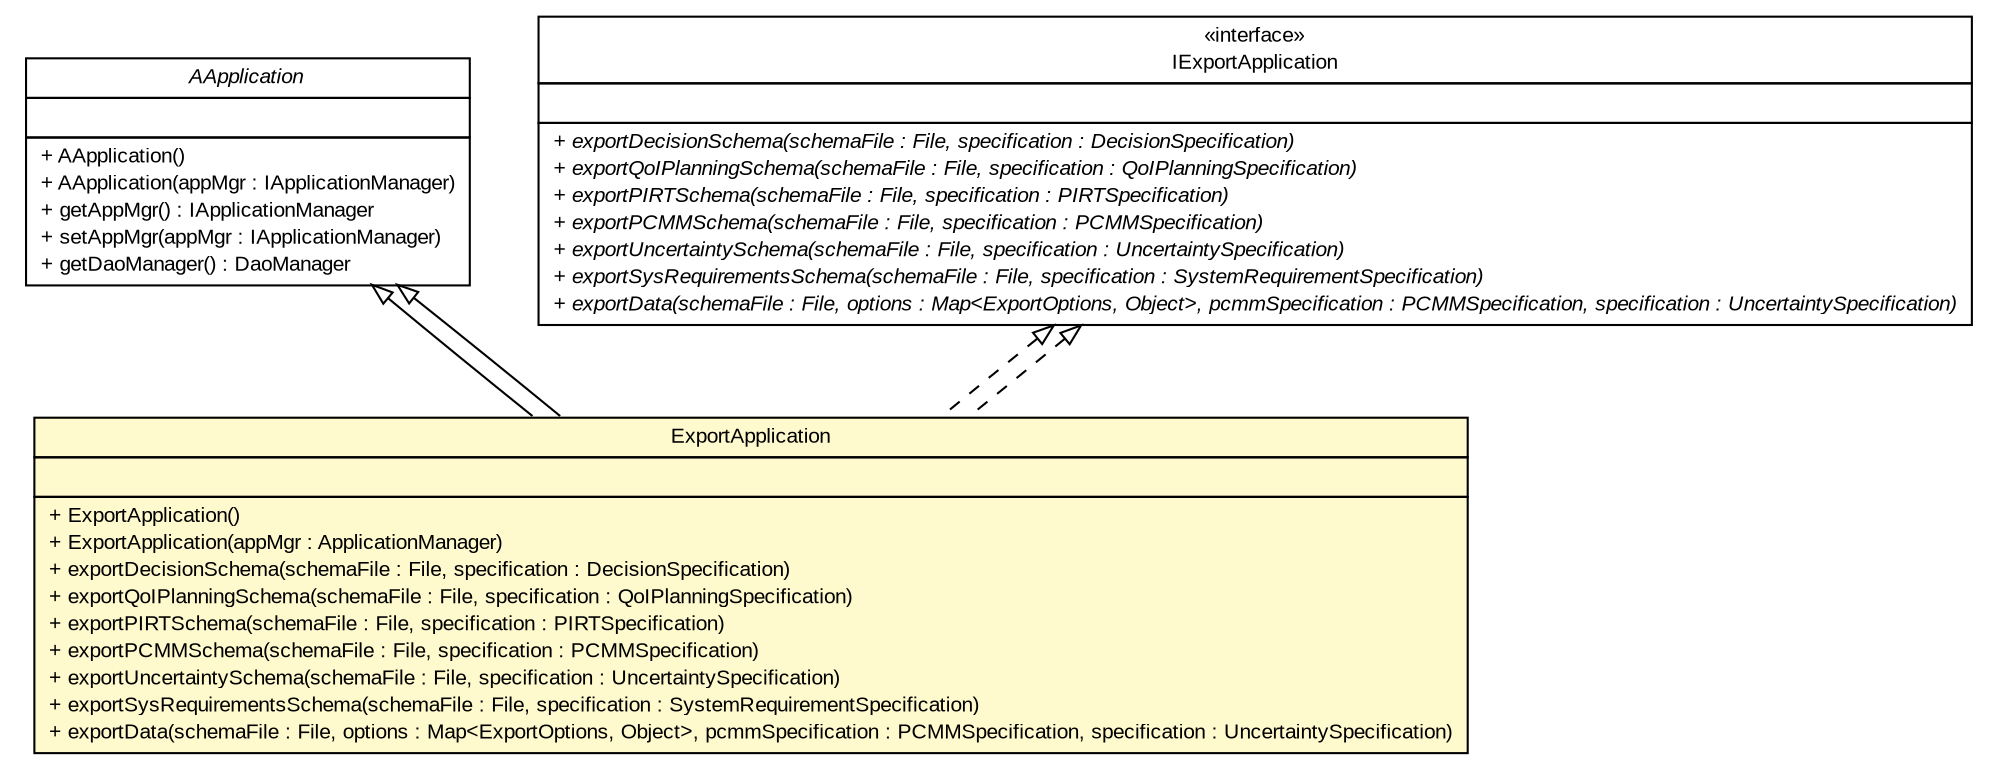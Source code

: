 #!/usr/local/bin/dot
#
# Class diagram 
# Generated by UMLGraph version R5_6-24-gf6e263 (http://www.umlgraph.org/)
#

digraph G {
	edge [fontname="arial",fontsize=10,labelfontname="arial",labelfontsize=10];
	node [fontname="arial",fontsize=10,shape=plaintext];
	nodesep=0.25;
	ranksep=0.5;
	// gov.sandia.cf.application.AApplication
	c105744 [label=<<table title="gov.sandia.cf.application.AApplication" border="0" cellborder="1" cellspacing="0" cellpadding="2" port="p" href="../AApplication.html">
		<tr><td><table border="0" cellspacing="0" cellpadding="1">
<tr><td align="center" balign="center"><font face="arial italic"> AApplication </font></td></tr>
		</table></td></tr>
		<tr><td><table border="0" cellspacing="0" cellpadding="1">
<tr><td align="left" balign="left">  </td></tr>
		</table></td></tr>
		<tr><td><table border="0" cellspacing="0" cellpadding="1">
<tr><td align="left" balign="left"> + AApplication() </td></tr>
<tr><td align="left" balign="left"> + AApplication(appMgr : IApplicationManager) </td></tr>
<tr><td align="left" balign="left"> + getAppMgr() : IApplicationManager </td></tr>
<tr><td align="left" balign="left"> + setAppMgr(appMgr : IApplicationManager) </td></tr>
<tr><td align="left" balign="left"> + getDaoManager() : DaoManager </td></tr>
		</table></td></tr>
		</table>>, URL="../AApplication.html", fontname="arial", fontcolor="black", fontsize=10.0];
	// gov.sandia.cf.application.IExportApplication
	c105806 [label=<<table title="gov.sandia.cf.application.IExportApplication" border="0" cellborder="1" cellspacing="0" cellpadding="2" port="p" href="../IExportApplication.html">
		<tr><td><table border="0" cellspacing="0" cellpadding="1">
<tr><td align="center" balign="center"> &#171;interface&#187; </td></tr>
<tr><td align="center" balign="center"> IExportApplication </td></tr>
		</table></td></tr>
		<tr><td><table border="0" cellspacing="0" cellpadding="1">
<tr><td align="left" balign="left">  </td></tr>
		</table></td></tr>
		<tr><td><table border="0" cellspacing="0" cellpadding="1">
<tr><td align="left" balign="left"><font face="arial italic" point-size="10.0"> + exportDecisionSchema(schemaFile : File, specification : DecisionSpecification) </font></td></tr>
<tr><td align="left" balign="left"><font face="arial italic" point-size="10.0"> + exportQoIPlanningSchema(schemaFile : File, specification : QoIPlanningSpecification) </font></td></tr>
<tr><td align="left" balign="left"><font face="arial italic" point-size="10.0"> + exportPIRTSchema(schemaFile : File, specification : PIRTSpecification) </font></td></tr>
<tr><td align="left" balign="left"><font face="arial italic" point-size="10.0"> + exportPCMMSchema(schemaFile : File, specification : PCMMSpecification) </font></td></tr>
<tr><td align="left" balign="left"><font face="arial italic" point-size="10.0"> + exportUncertaintySchema(schemaFile : File, specification : UncertaintySpecification) </font></td></tr>
<tr><td align="left" balign="left"><font face="arial italic" point-size="10.0"> + exportSysRequirementsSchema(schemaFile : File, specification : SystemRequirementSpecification) </font></td></tr>
<tr><td align="left" balign="left"><font face="arial italic" point-size="10.0"> + exportData(schemaFile : File, options : Map&lt;ExportOptions, Object&gt;, pcmmSpecification : PCMMSpecification, specification : UncertaintySpecification) </font></td></tr>
		</table></td></tr>
		</table>>, URL="../IExportApplication.html", fontname="arial", fontcolor="black", fontsize=10.0];
	// gov.sandia.cf.application.impl.ExportApplication
	c105819 [label=<<table title="gov.sandia.cf.application.impl.ExportApplication" border="0" cellborder="1" cellspacing="0" cellpadding="2" port="p" bgcolor="lemonChiffon" href="./ExportApplication.html">
		<tr><td><table border="0" cellspacing="0" cellpadding="1">
<tr><td align="center" balign="center"> ExportApplication </td></tr>
		</table></td></tr>
		<tr><td><table border="0" cellspacing="0" cellpadding="1">
<tr><td align="left" balign="left">  </td></tr>
		</table></td></tr>
		<tr><td><table border="0" cellspacing="0" cellpadding="1">
<tr><td align="left" balign="left"> + ExportApplication() </td></tr>
<tr><td align="left" balign="left"> + ExportApplication(appMgr : ApplicationManager) </td></tr>
<tr><td align="left" balign="left"> + exportDecisionSchema(schemaFile : File, specification : DecisionSpecification) </td></tr>
<tr><td align="left" balign="left"> + exportQoIPlanningSchema(schemaFile : File, specification : QoIPlanningSpecification) </td></tr>
<tr><td align="left" balign="left"> + exportPIRTSchema(schemaFile : File, specification : PIRTSpecification) </td></tr>
<tr><td align="left" balign="left"> + exportPCMMSchema(schemaFile : File, specification : PCMMSpecification) </td></tr>
<tr><td align="left" balign="left"> + exportUncertaintySchema(schemaFile : File, specification : UncertaintySpecification) </td></tr>
<tr><td align="left" balign="left"> + exportSysRequirementsSchema(schemaFile : File, specification : SystemRequirementSpecification) </td></tr>
<tr><td align="left" balign="left"> + exportData(schemaFile : File, options : Map&lt;ExportOptions, Object&gt;, pcmmSpecification : PCMMSpecification, specification : UncertaintySpecification) </td></tr>
		</table></td></tr>
		</table>>, URL="./ExportApplication.html", fontname="arial", fontcolor="black", fontsize=10.0];
	//gov.sandia.cf.application.impl.ExportApplication extends gov.sandia.cf.application.AApplication
	c105744:p -> c105819:p [dir=back,arrowtail=empty];
	//gov.sandia.cf.application.impl.ExportApplication implements gov.sandia.cf.application.IExportApplication
	c105806:p -> c105819:p [dir=back,arrowtail=empty,style=dashed];
	//gov.sandia.cf.application.impl.ExportApplication extends gov.sandia.cf.application.AApplication
	c105744:p -> c105819:p [dir=back,arrowtail=empty];
	//gov.sandia.cf.application.impl.ExportApplication implements gov.sandia.cf.application.IExportApplication
	c105806:p -> c105819:p [dir=back,arrowtail=empty,style=dashed];
}

